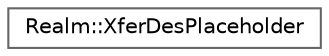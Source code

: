 digraph "Graphical Class Hierarchy"
{
 // LATEX_PDF_SIZE
  bgcolor="transparent";
  edge [fontname=Helvetica,fontsize=10,labelfontname=Helvetica,labelfontsize=10];
  node [fontname=Helvetica,fontsize=10,shape=box,height=0.2,width=0.4];
  rankdir="LR";
  Node0 [id="Node000000",label="Realm::XferDesPlaceholder",height=0.2,width=0.4,color="grey40", fillcolor="white", style="filled",URL="$classRealm_1_1XferDesPlaceholder.html",tooltip=" "];
}
